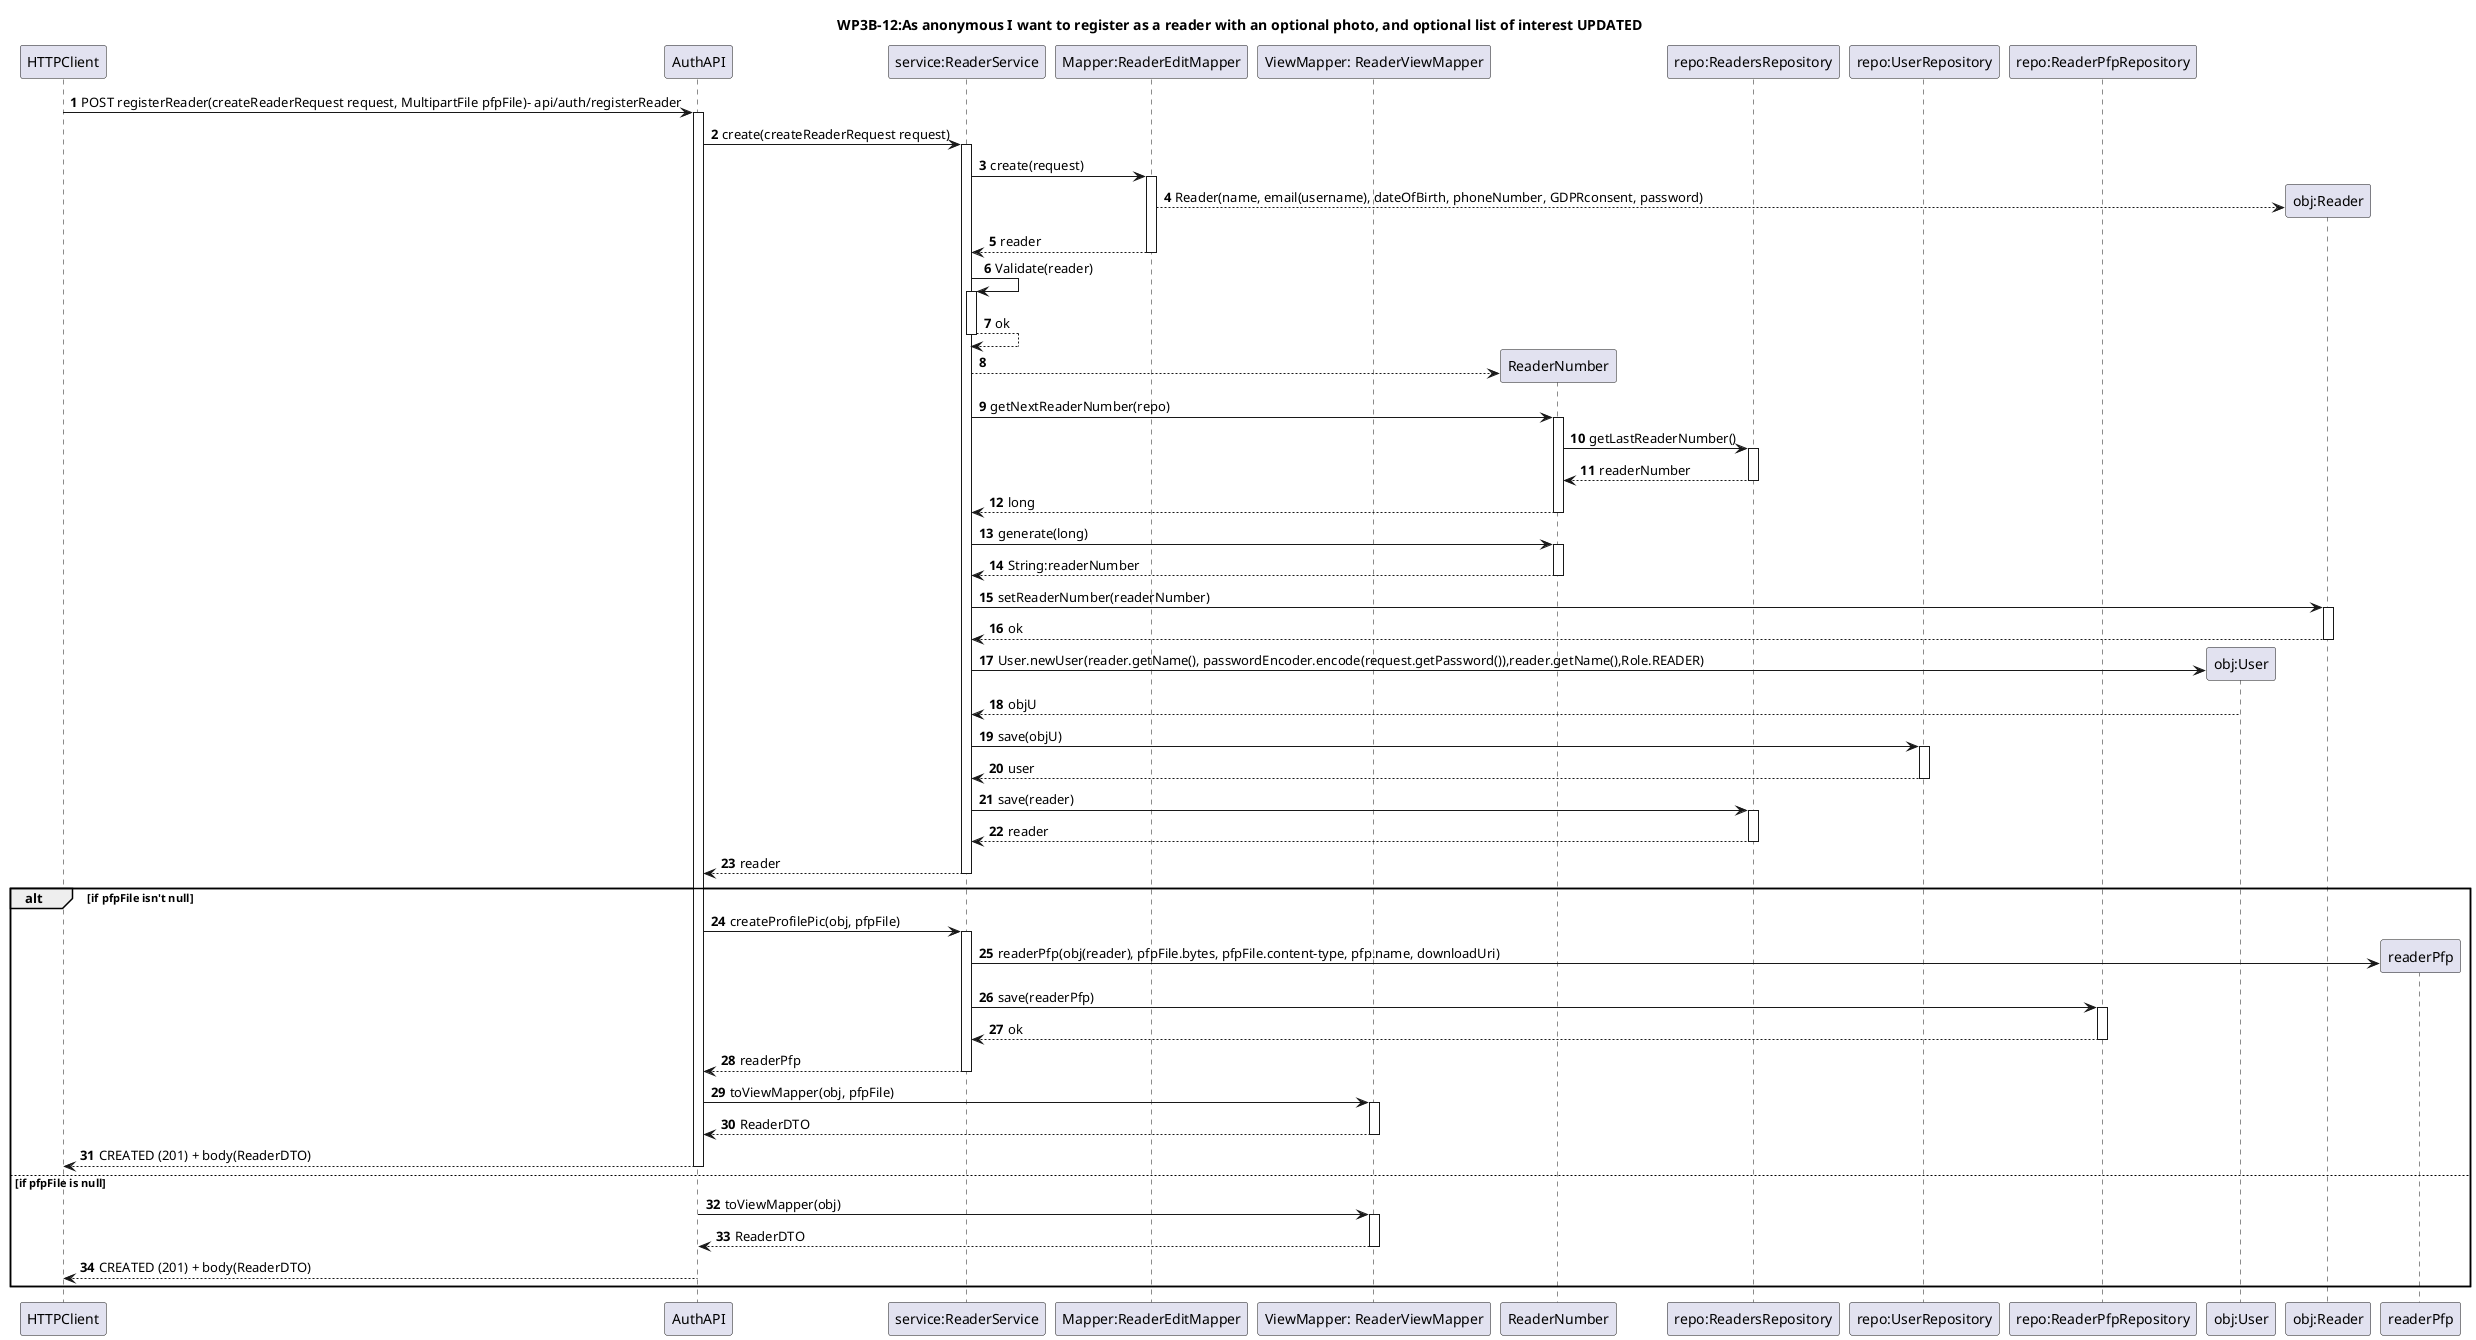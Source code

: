 @startuml
'https://plantuml.com/sequence-diagram
title WP3B-12:As anonymous I want to register as a reader with an optional photo, and optional list of interest UPDATED

autonumber
autoactivate on

participant "HTTPClient" as http
participant "AuthAPI" as controller
participant "service:ReaderService" as service
participant "Mapper:ReaderEditMapper" as mapper
participant "ViewMapper: ReaderViewMapper" as vmapper
participant "ReaderNumber" as ReaderNumber
participant "repo:ReadersRepository" as repo
participant "repo:UserRepository" as repoU
participant "repo:ReaderPfpRepository" as readerPfpRepo
participant "obj:User" as objU
participant "obj:Reader" as obj

http -> controller: POST registerReader(createReaderRequest request, MultipartFile pfpFile)- api/auth/registerReader

controller -> service:create(createReaderRequest request)

service->mapper: create(request)
mapper --> obj**:Reader(name, email(username), dateOfBirth, phoneNumber, GDPRconsent, password)

mapper --> service: reader

service -> service:Validate(reader)
service --> service:ok

service --> ReaderNumber**:
service->ReaderNumber:getNextReaderNumber(repo)
ReaderNumber -> repo:getLastReaderNumber()
repo-->ReaderNumber: readerNumber
ReaderNumber --> service: long

service->ReaderNumber:generate(long)
ReaderNumber --> service: String:readerNumber
service -> obj: setReaderNumber(readerNumber)
obj--> service: ok

service -> objU**: User.newUser(reader.getName(), passwordEncoder.encode(request.getPassword()),reader.getName(),Role.READER)
objU --> service: objU
service -> repoU: save(objU)
repoU --> service: user

service -> repo: save(reader)
repo--> service: reader
service --> controller: reader

alt if pfpFile isn't null
controller -> service: createProfilePic(obj, pfpFile)
service -> readerPfp**: readerPfp(obj(reader), pfpFile.bytes, pfpFile.content-type, pfp.name, downloadUri)
service -> readerPfpRepo: save(readerPfp)
readerPfpRepo --> service:ok
service --> controller: readerPfp

controller -> vmapper: toViewMapper(obj, pfpFile)
vmapper --> controller: ReaderDTO
controller --> http: CREATED (201) + body(ReaderDTO)

else if pfpFile is null

controller -> vmapper: toViewMapper(obj)
vmapper --> controller: ReaderDTO
controller --> http: CREATED (201) + body(ReaderDTO)
end
@enduml